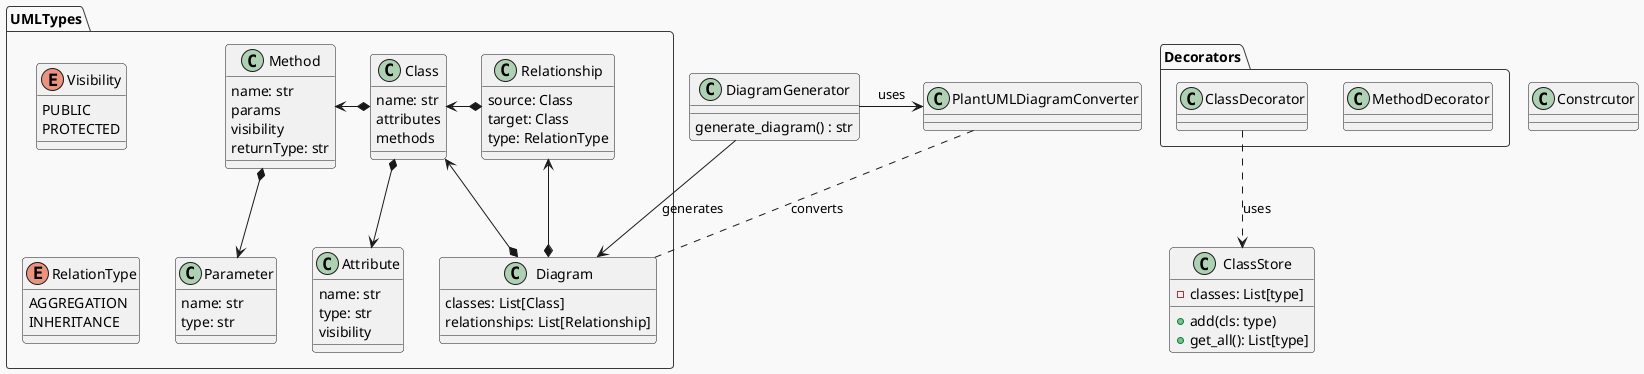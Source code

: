 @startuml
!theme mars

package UMLTypes {
    class Diagram{
        classes: List[Class]
        relationships: List[Relationship]
    }
    enum Visibility{
        PUBLIC
        PROTECTED
    }

    class Class{
        name: str
        attributes
        methods
    }
    class Method{
        name: str
        params
        visibility
        returnType: str
    }

    class Attribute{
        name: str
        type: str
        visibility
    }

    class Parameter{
        name: str
        type: str
    }


    class Relationship{
        source: Class
        target: Class
        type: RelationType
    }

    enum RelationType{
        AGGREGATION
        INHERITANCE
    }
    Visibility -[hidden]down- RelationType
    Class *-down-> Attribute
    Class *-left-> Method
    Method *-down-> Parameter
    Method -[hidden]right- Attribute
    Relationship *-left-> Class



    Diagram *-left-> Class
    Diagram *-up-> Relationship
}
package Decorators{
    class MethodDecorator{
    }
    class ClassDecorator{
    }
}
class ClassStore {
    - classes: List[type]
    + add(cls: type)
    + get_all(): List[type]
}

ClassDecorator ..> ClassStore: uses

class Constrcutor

class DiagramGenerator {
    generate_diagram() : str
}

class PlantUMLDiagramConverter{
}

DiagramGenerator -> Diagram: generates
PlantUMLDiagramConverter .. Diagram: converts
DiagramGenerator -> PlantUMLDiagramConverter: uses
@enduml